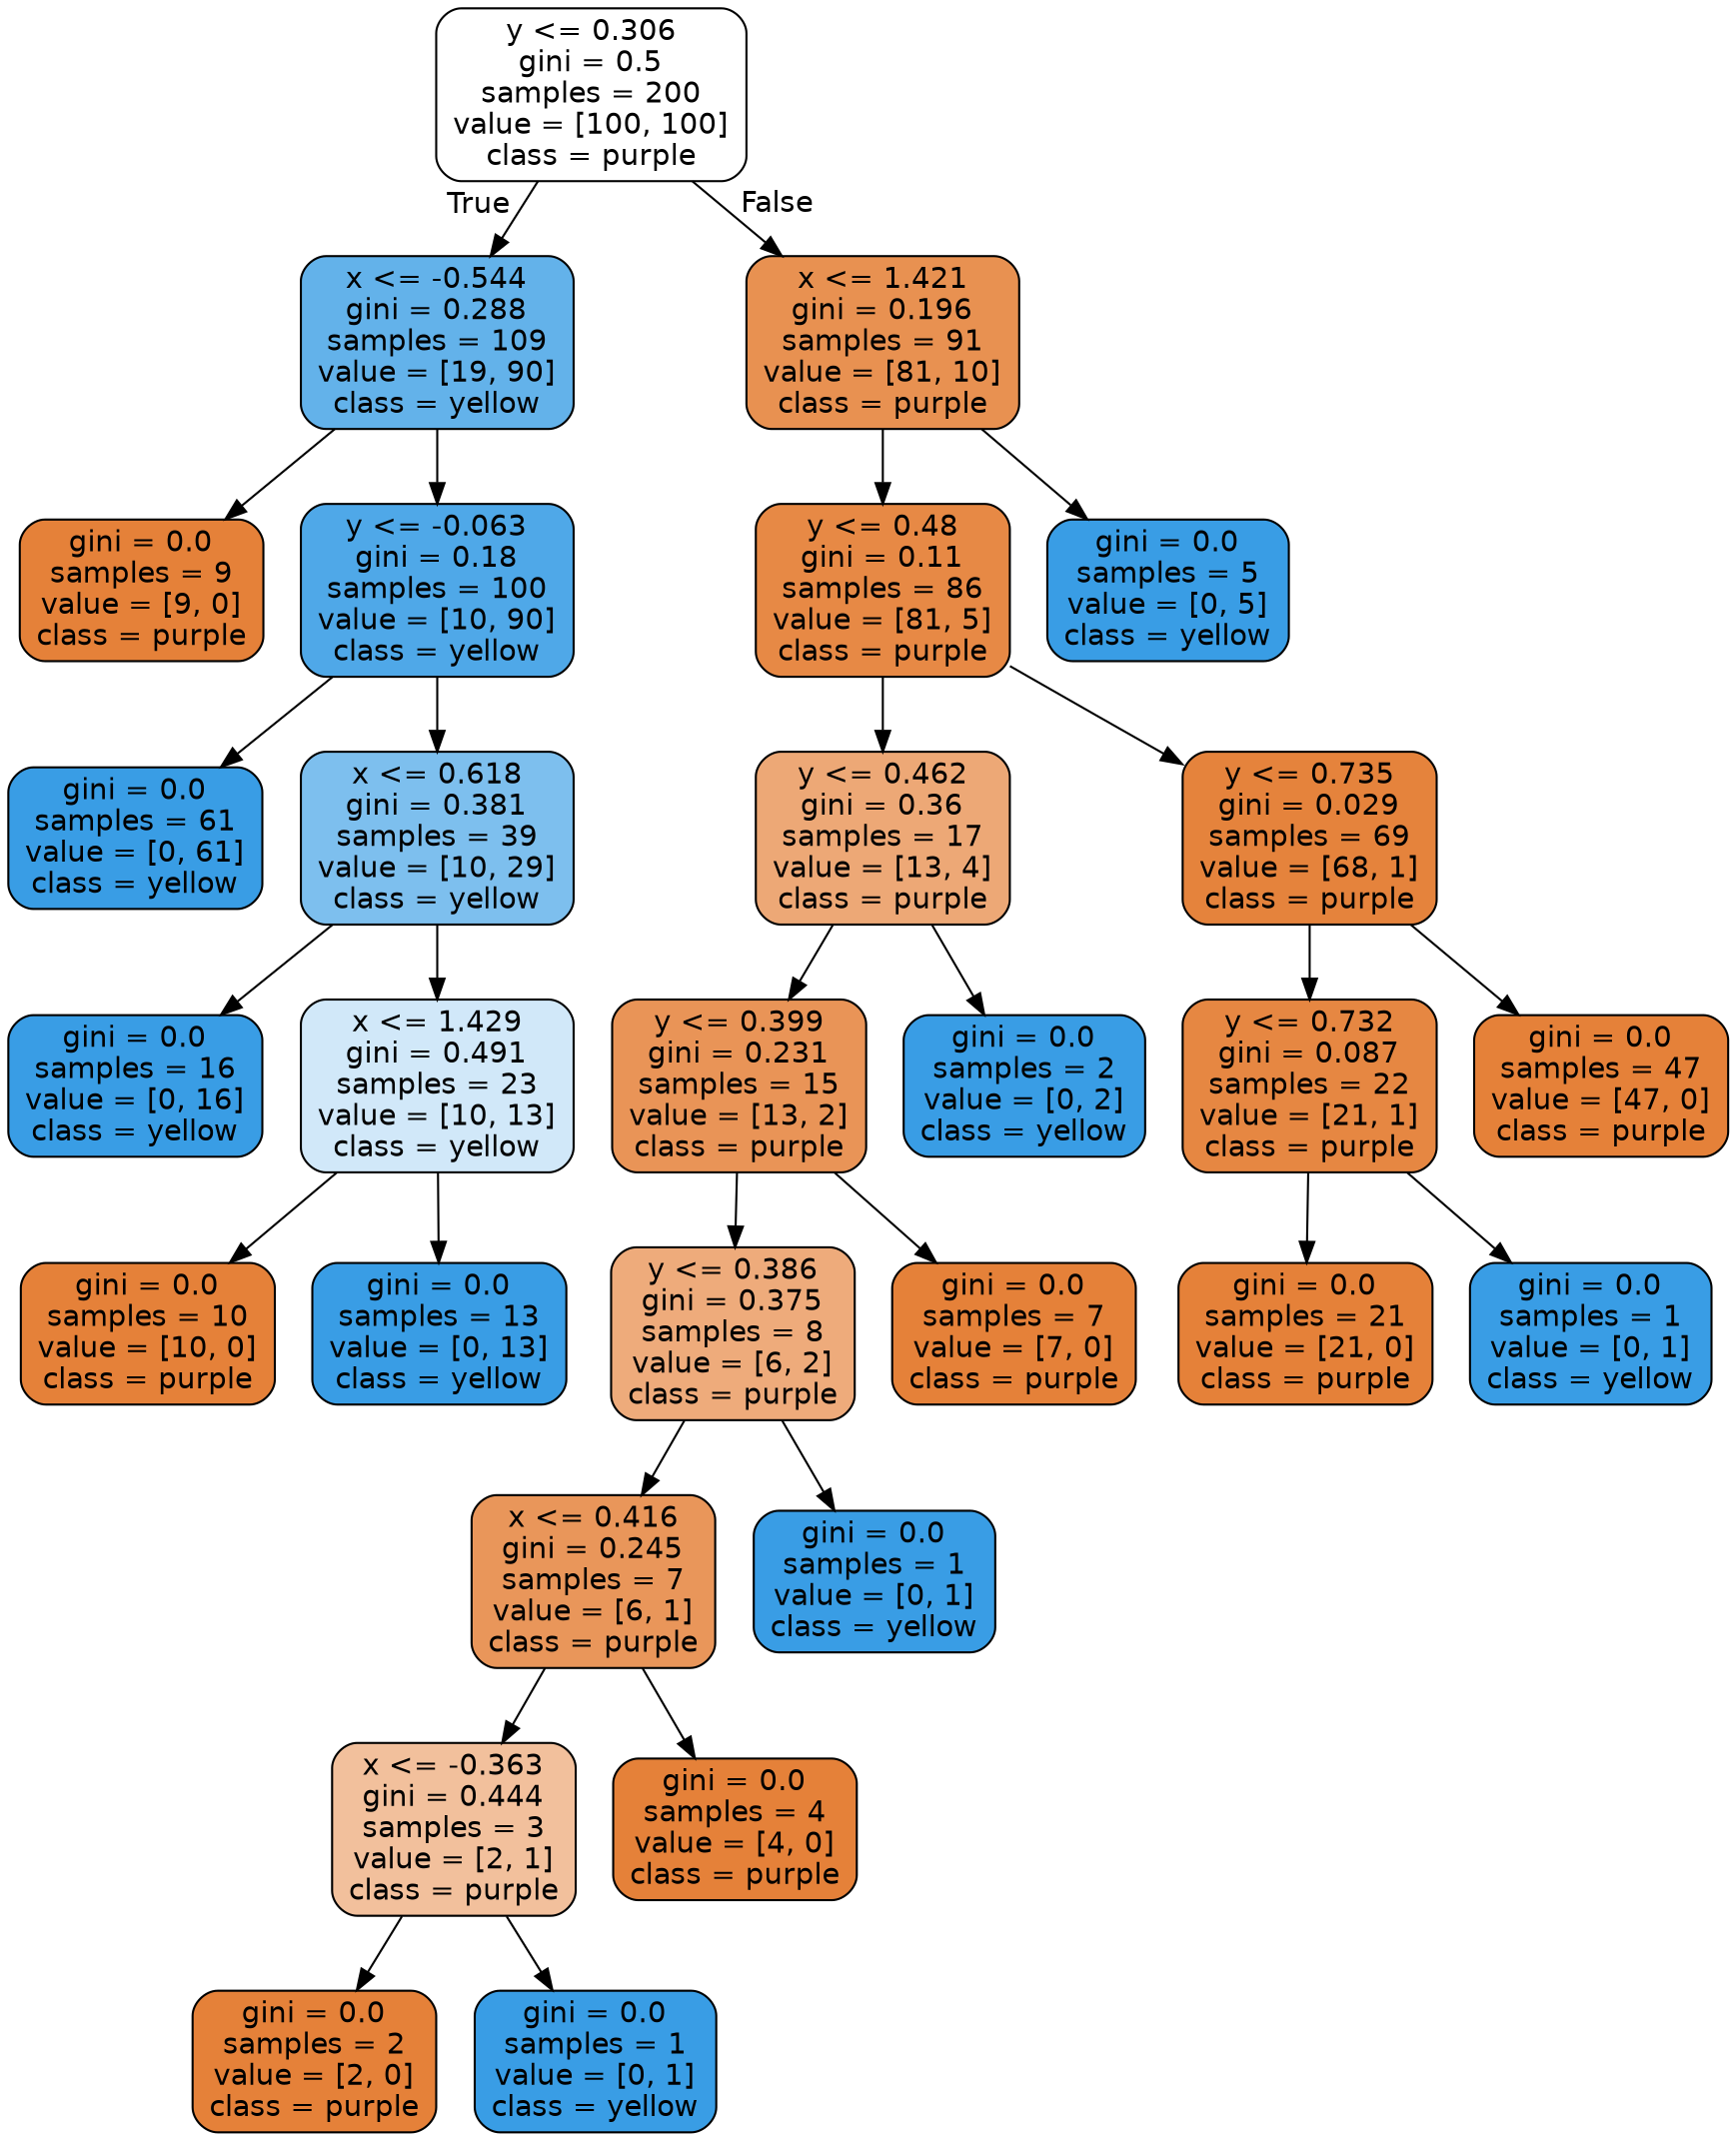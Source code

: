 digraph Tree {
node [shape=box, style="filled, rounded", color="black", fontname=helvetica] ;
edge [fontname=helvetica] ;
0 [label="y <= 0.306\ngini = 0.5\nsamples = 200\nvalue = [100, 100]\nclass = purple", fillcolor="#ffffff"] ;
1 [label="x <= -0.544\ngini = 0.288\nsamples = 109\nvalue = [19, 90]\nclass = yellow", fillcolor="#63b2ea"] ;
0 -> 1 [labeldistance=2.5, labelangle=45, headlabel="True"] ;
2 [label="gini = 0.0\nsamples = 9\nvalue = [9, 0]\nclass = purple", fillcolor="#e58139"] ;
1 -> 2 ;
3 [label="y <= -0.063\ngini = 0.18\nsamples = 100\nvalue = [10, 90]\nclass = yellow", fillcolor="#4fa8e8"] ;
1 -> 3 ;
4 [label="gini = 0.0\nsamples = 61\nvalue = [0, 61]\nclass = yellow", fillcolor="#399de5"] ;
3 -> 4 ;
5 [label="x <= 0.618\ngini = 0.381\nsamples = 39\nvalue = [10, 29]\nclass = yellow", fillcolor="#7dbfee"] ;
3 -> 5 ;
6 [label="gini = 0.0\nsamples = 16\nvalue = [0, 16]\nclass = yellow", fillcolor="#399de5"] ;
5 -> 6 ;
7 [label="x <= 1.429\ngini = 0.491\nsamples = 23\nvalue = [10, 13]\nclass = yellow", fillcolor="#d1e8f9"] ;
5 -> 7 ;
8 [label="gini = 0.0\nsamples = 10\nvalue = [10, 0]\nclass = purple", fillcolor="#e58139"] ;
7 -> 8 ;
9 [label="gini = 0.0\nsamples = 13\nvalue = [0, 13]\nclass = yellow", fillcolor="#399de5"] ;
7 -> 9 ;
10 [label="x <= 1.421\ngini = 0.196\nsamples = 91\nvalue = [81, 10]\nclass = purple", fillcolor="#e89151"] ;
0 -> 10 [labeldistance=2.5, labelangle=-45, headlabel="False"] ;
11 [label="y <= 0.48\ngini = 0.11\nsamples = 86\nvalue = [81, 5]\nclass = purple", fillcolor="#e78945"] ;
10 -> 11 ;
12 [label="y <= 0.462\ngini = 0.36\nsamples = 17\nvalue = [13, 4]\nclass = purple", fillcolor="#eda876"] ;
11 -> 12 ;
13 [label="y <= 0.399\ngini = 0.231\nsamples = 15\nvalue = [13, 2]\nclass = purple", fillcolor="#e99457"] ;
12 -> 13 ;
14 [label="y <= 0.386\ngini = 0.375\nsamples = 8\nvalue = [6, 2]\nclass = purple", fillcolor="#eeab7b"] ;
13 -> 14 ;
15 [label="x <= 0.416\ngini = 0.245\nsamples = 7\nvalue = [6, 1]\nclass = purple", fillcolor="#e9965a"] ;
14 -> 15 ;
16 [label="x <= -0.363\ngini = 0.444\nsamples = 3\nvalue = [2, 1]\nclass = purple", fillcolor="#f2c09c"] ;
15 -> 16 ;
17 [label="gini = 0.0\nsamples = 2\nvalue = [2, 0]\nclass = purple", fillcolor="#e58139"] ;
16 -> 17 ;
18 [label="gini = 0.0\nsamples = 1\nvalue = [0, 1]\nclass = yellow", fillcolor="#399de5"] ;
16 -> 18 ;
19 [label="gini = 0.0\nsamples = 4\nvalue = [4, 0]\nclass = purple", fillcolor="#e58139"] ;
15 -> 19 ;
20 [label="gini = 0.0\nsamples = 1\nvalue = [0, 1]\nclass = yellow", fillcolor="#399de5"] ;
14 -> 20 ;
21 [label="gini = 0.0\nsamples = 7\nvalue = [7, 0]\nclass = purple", fillcolor="#e58139"] ;
13 -> 21 ;
22 [label="gini = 0.0\nsamples = 2\nvalue = [0, 2]\nclass = yellow", fillcolor="#399de5"] ;
12 -> 22 ;
23 [label="y <= 0.735\ngini = 0.029\nsamples = 69\nvalue = [68, 1]\nclass = purple", fillcolor="#e5833c"] ;
11 -> 23 ;
24 [label="y <= 0.732\ngini = 0.087\nsamples = 22\nvalue = [21, 1]\nclass = purple", fillcolor="#e68742"] ;
23 -> 24 ;
25 [label="gini = 0.0\nsamples = 21\nvalue = [21, 0]\nclass = purple", fillcolor="#e58139"] ;
24 -> 25 ;
26 [label="gini = 0.0\nsamples = 1\nvalue = [0, 1]\nclass = yellow", fillcolor="#399de5"] ;
24 -> 26 ;
27 [label="gini = 0.0\nsamples = 47\nvalue = [47, 0]\nclass = purple", fillcolor="#e58139"] ;
23 -> 27 ;
28 [label="gini = 0.0\nsamples = 5\nvalue = [0, 5]\nclass = yellow", fillcolor="#399de5"] ;
10 -> 28 ;
}